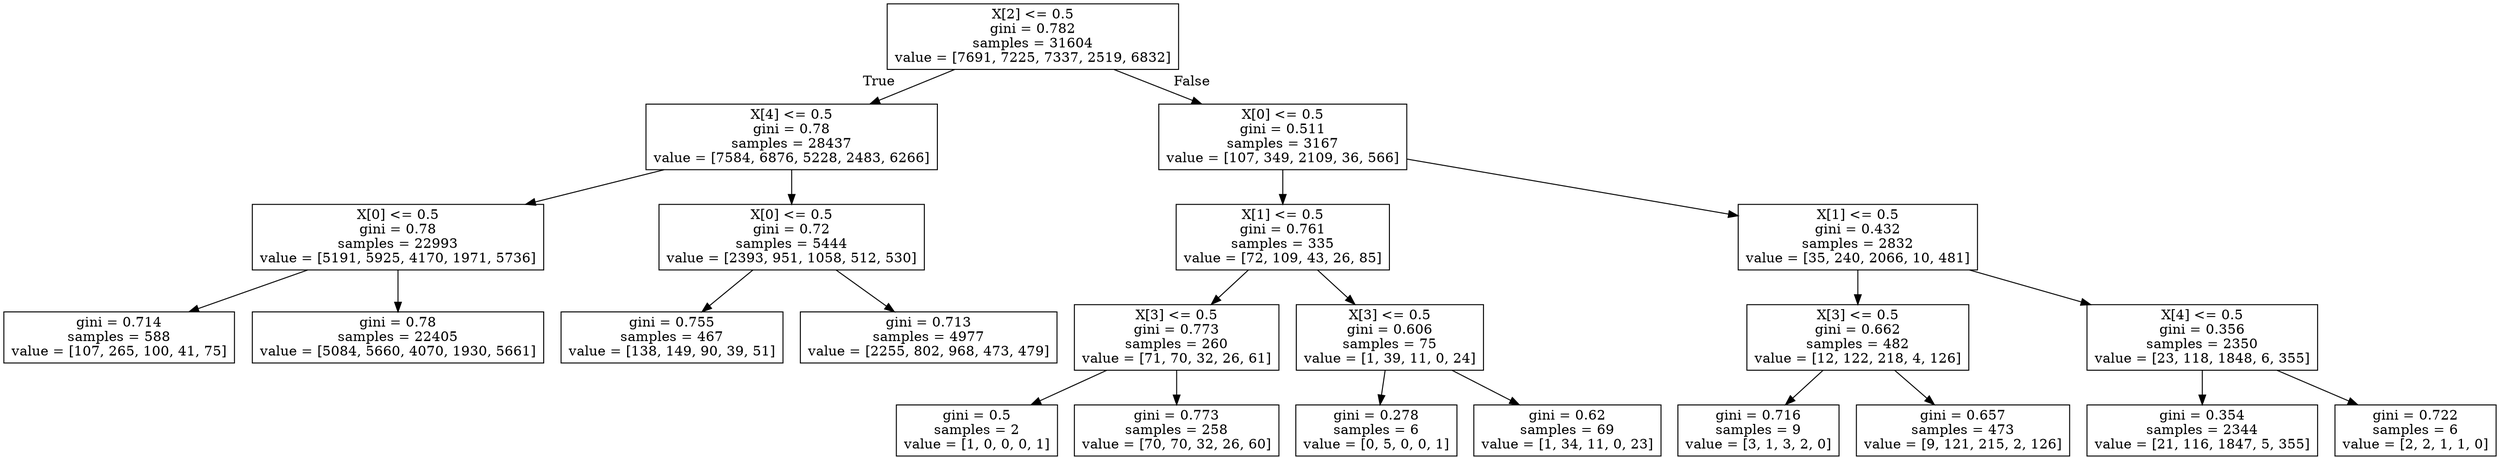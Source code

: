 digraph Tree {
node [shape=box] ;
0 [label="X[2] <= 0.5\ngini = 0.782\nsamples = 31604\nvalue = [7691, 7225, 7337, 2519, 6832]"] ;
1 [label="X[4] <= 0.5\ngini = 0.78\nsamples = 28437\nvalue = [7584, 6876, 5228, 2483, 6266]"] ;
0 -> 1 [labeldistance=2.5, labelangle=45, headlabel="True"] ;
2 [label="X[0] <= 0.5\ngini = 0.78\nsamples = 22993\nvalue = [5191, 5925, 4170, 1971, 5736]"] ;
1 -> 2 ;
3 [label="gini = 0.714\nsamples = 588\nvalue = [107, 265, 100, 41, 75]"] ;
2 -> 3 ;
4 [label="gini = 0.78\nsamples = 22405\nvalue = [5084, 5660, 4070, 1930, 5661]"] ;
2 -> 4 ;
5 [label="X[0] <= 0.5\ngini = 0.72\nsamples = 5444\nvalue = [2393, 951, 1058, 512, 530]"] ;
1 -> 5 ;
6 [label="gini = 0.755\nsamples = 467\nvalue = [138, 149, 90, 39, 51]"] ;
5 -> 6 ;
7 [label="gini = 0.713\nsamples = 4977\nvalue = [2255, 802, 968, 473, 479]"] ;
5 -> 7 ;
8 [label="X[0] <= 0.5\ngini = 0.511\nsamples = 3167\nvalue = [107, 349, 2109, 36, 566]"] ;
0 -> 8 [labeldistance=2.5, labelangle=-45, headlabel="False"] ;
9 [label="X[1] <= 0.5\ngini = 0.761\nsamples = 335\nvalue = [72, 109, 43, 26, 85]"] ;
8 -> 9 ;
10 [label="X[3] <= 0.5\ngini = 0.773\nsamples = 260\nvalue = [71, 70, 32, 26, 61]"] ;
9 -> 10 ;
11 [label="gini = 0.5\nsamples = 2\nvalue = [1, 0, 0, 0, 1]"] ;
10 -> 11 ;
12 [label="gini = 0.773\nsamples = 258\nvalue = [70, 70, 32, 26, 60]"] ;
10 -> 12 ;
13 [label="X[3] <= 0.5\ngini = 0.606\nsamples = 75\nvalue = [1, 39, 11, 0, 24]"] ;
9 -> 13 ;
14 [label="gini = 0.278\nsamples = 6\nvalue = [0, 5, 0, 0, 1]"] ;
13 -> 14 ;
15 [label="gini = 0.62\nsamples = 69\nvalue = [1, 34, 11, 0, 23]"] ;
13 -> 15 ;
16 [label="X[1] <= 0.5\ngini = 0.432\nsamples = 2832\nvalue = [35, 240, 2066, 10, 481]"] ;
8 -> 16 ;
17 [label="X[3] <= 0.5\ngini = 0.662\nsamples = 482\nvalue = [12, 122, 218, 4, 126]"] ;
16 -> 17 ;
18 [label="gini = 0.716\nsamples = 9\nvalue = [3, 1, 3, 2, 0]"] ;
17 -> 18 ;
19 [label="gini = 0.657\nsamples = 473\nvalue = [9, 121, 215, 2, 126]"] ;
17 -> 19 ;
20 [label="X[4] <= 0.5\ngini = 0.356\nsamples = 2350\nvalue = [23, 118, 1848, 6, 355]"] ;
16 -> 20 ;
21 [label="gini = 0.354\nsamples = 2344\nvalue = [21, 116, 1847, 5, 355]"] ;
20 -> 21 ;
22 [label="gini = 0.722\nsamples = 6\nvalue = [2, 2, 1, 1, 0]"] ;
20 -> 22 ;
}